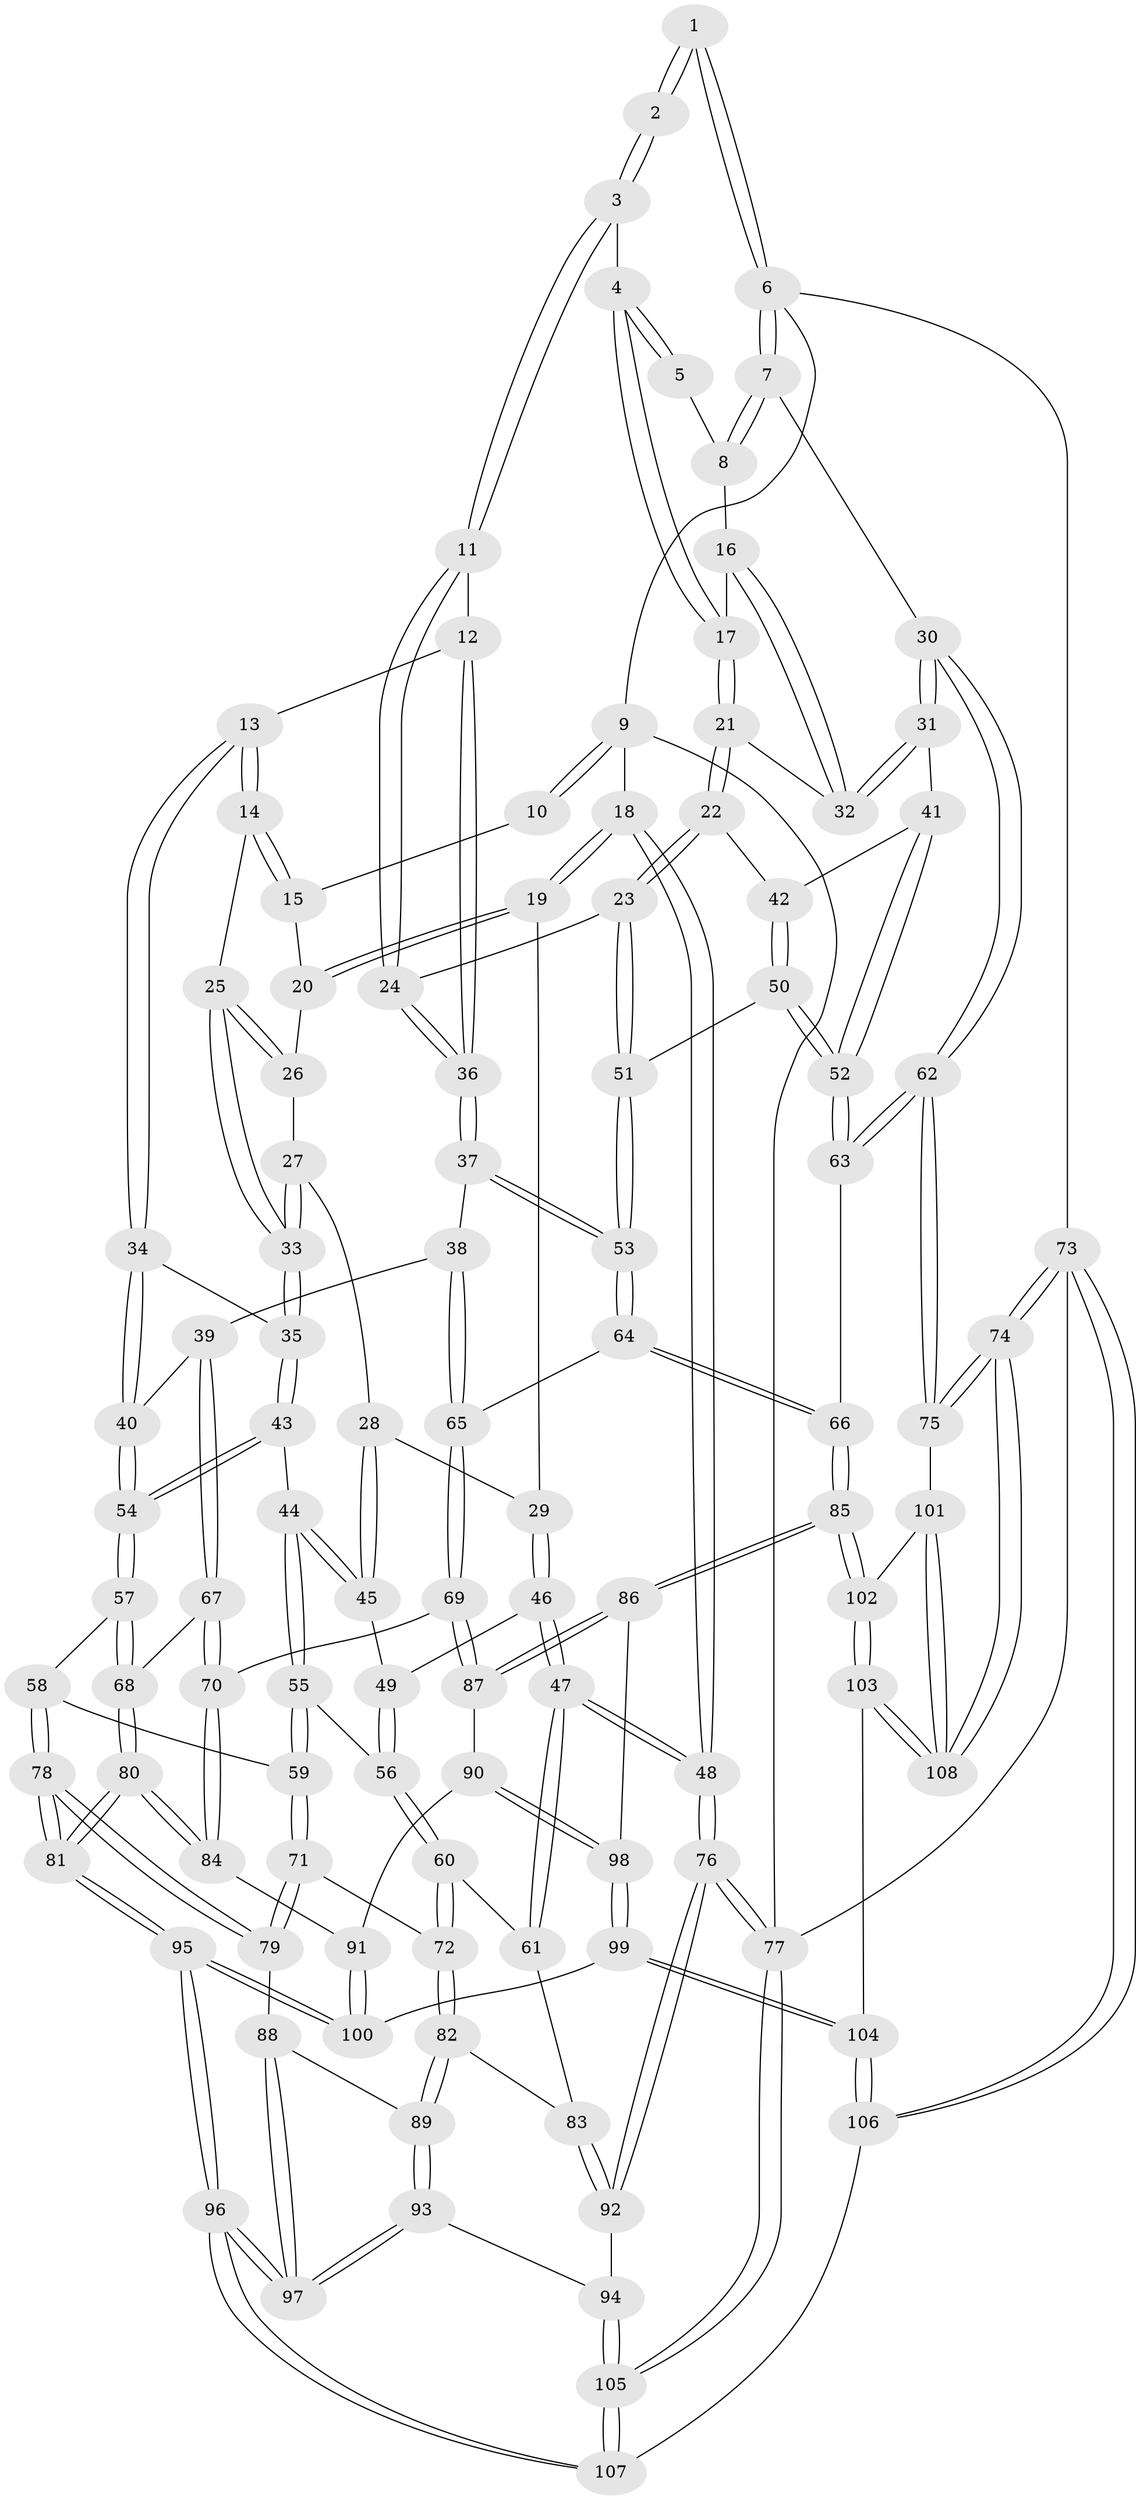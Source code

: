 // Generated by graph-tools (version 1.1) at 2025/11/02/27/25 16:11:56]
// undirected, 108 vertices, 267 edges
graph export_dot {
graph [start="1"]
  node [color=gray90,style=filled];
  1 [pos="+1+0"];
  2 [pos="+0.5308859119969804+0"];
  3 [pos="+0.6248453093772497+0.04203976746061251"];
  4 [pos="+0.6640988038464544+0.05710160986890878"];
  5 [pos="+0.8943113576615461+0.03784050017510125"];
  6 [pos="+1+0"];
  7 [pos="+1+0.22149733764044538"];
  8 [pos="+0.9028781952050876+0.08814182839735651"];
  9 [pos="+0+0"];
  10 [pos="+0.49161059999987317+0"];
  11 [pos="+0.623010987645441+0.05817560237633873"];
  12 [pos="+0.5086840348012952+0.23520258057645788"];
  13 [pos="+0.4518628449326443+0.25267709286971163"];
  14 [pos="+0.407020439068736+0.16309027409152144"];
  15 [pos="+0.39069230196931526+0.0204082462543708"];
  16 [pos="+0.8698021838560824+0.14501331216581398"];
  17 [pos="+0.8369675131996408+0.18604749062338713"];
  18 [pos="+0+0"];
  19 [pos="+0+0"];
  20 [pos="+0.23485871687856355+0.11480504136994035"];
  21 [pos="+0.8362031738065808+0.22508270077098363"];
  22 [pos="+0.8138080384325723+0.2820692877446909"];
  23 [pos="+0.7863099140895062+0.3003303689199315"];
  24 [pos="+0.6896925227874554+0.33073779719692553"];
  25 [pos="+0.31416376523857037+0.21838889499508862"];
  26 [pos="+0.23577452179495934+0.12406022742554725"];
  27 [pos="+0.21727464468580074+0.19742369290997852"];
  28 [pos="+0.1379066451560003+0.2831475273954775"];
  29 [pos="+0.10080776735359598+0.27581985363287126"];
  30 [pos="+1+0.24379979668305782"];
  31 [pos="+1+0.25637623817838223"];
  32 [pos="+1+0.23641373347951802"];
  33 [pos="+0.3121968523363546+0.33165121453874985"];
  34 [pos="+0.41442064137441964+0.33225083843217973"];
  35 [pos="+0.3195673722348803+0.3616717486177511"];
  36 [pos="+0.6812250847319894+0.3400394439048803"];
  37 [pos="+0.6772164992512693+0.34958432133336403"];
  38 [pos="+0.6001524285020605+0.4144905082571682"];
  39 [pos="+0.5533643268502904+0.4253438287835182"];
  40 [pos="+0.5322561113937672+0.4201040168182793"];
  41 [pos="+0.9766104657083494+0.3429779946149341"];
  42 [pos="+0.9152062394986022+0.3376683998276466"];
  43 [pos="+0.3072542779091643+0.37443569907633334"];
  44 [pos="+0.29695326108090636+0.3794039580330241"];
  45 [pos="+0.19725768387428325+0.3369384481271993"];
  46 [pos="+0.025956681572308137+0.417366146631958"];
  47 [pos="+0+0.49588228708248744"];
  48 [pos="+0+0.49622451719613064"];
  49 [pos="+0.09236293979731124+0.43709253024644795"];
  50 [pos="+0.87944069675458+0.46758390987850534"];
  51 [pos="+0.8653681611479367+0.4671804025243022"];
  52 [pos="+0.9436260986621487+0.4974784374303408"];
  53 [pos="+0.7810719598286242+0.5095912616336087"];
  54 [pos="+0.4140036200724067+0.5197433878100173"];
  55 [pos="+0.2645643238928748+0.43973950483700935"];
  56 [pos="+0.13794804510695985+0.4739413063437615"];
  57 [pos="+0.4117822172840758+0.5632652077919702"];
  58 [pos="+0.2971458121158214+0.5512120103674398"];
  59 [pos="+0.26843309044220764+0.5460988022463666"];
  60 [pos="+0.1282726453088715+0.5800761862713409"];
  61 [pos="+0+0.5615196055187284"];
  62 [pos="+1+0.6327995163735511"];
  63 [pos="+1+0.6172825124174991"];
  64 [pos="+0.7604141822942481+0.5933909522970253"];
  65 [pos="+0.6718271906205138+0.6023550396162947"];
  66 [pos="+0.8613501692888698+0.6891144957658275"];
  67 [pos="+0.5407116595864255+0.4937002034769242"];
  68 [pos="+0.4306510821579442+0.5967332408631129"];
  69 [pos="+0.655177253064426+0.6152830404958812"];
  70 [pos="+0.5647304237732772+0.6349512306879536"];
  71 [pos="+0.22412683503092967+0.6178803280830281"];
  72 [pos="+0.16789074989933095+0.6208619986864781"];
  73 [pos="+1+1"];
  74 [pos="+1+1"];
  75 [pos="+1+0.8263615316232438"];
  76 [pos="+0+0.7271304936792456"];
  77 [pos="+0+1"];
  78 [pos="+0.40635116866398857+0.7049006550370479"];
  79 [pos="+0.29601382811787963+0.6991731932713864"];
  80 [pos="+0.4581363252962276+0.6941888086452364"];
  81 [pos="+0.44607892076187355+0.7084021797547756"];
  82 [pos="+0.12677444129399157+0.6870682964699479"];
  83 [pos="+0.07440721074354197+0.6998699482739142"];
  84 [pos="+0.49045077584678387+0.6865017753830556"];
  85 [pos="+0.826963503790682+0.7777621208927041"];
  86 [pos="+0.7601307819579809+0.7685497739107452"];
  87 [pos="+0.6740085832233097+0.740554644829698"];
  88 [pos="+0.2747412601337824+0.7338079384312373"];
  89 [pos="+0.1617820138885836+0.7831385325257294"];
  90 [pos="+0.6432300600793102+0.7619958157499029"];
  91 [pos="+0.5611283154075192+0.7321791388746237"];
  92 [pos="+0+0.7574149435900084"];
  93 [pos="+0.1471131278419902+0.8360809936043961"];
  94 [pos="+0.08225554243461292+0.8406560700983863"];
  95 [pos="+0.4451074381286855+0.8364339472194756"];
  96 [pos="+0.35083699996383216+1"];
  97 [pos="+0.2800342499651591+0.9753438383192641"];
  98 [pos="+0.6354011785126438+0.8387604140233622"];
  99 [pos="+0.6310219240384619+0.8514016900726203"];
  100 [pos="+0.6039547546659698+0.842756109428921"];
  101 [pos="+0.8612502909637383+0.8407030707380586"];
  102 [pos="+0.831757743550528+0.8321849064236964"];
  103 [pos="+0.8023893998367873+0.8929503154709849"];
  104 [pos="+0.714816646691441+1"];
  105 [pos="+0+1"];
  106 [pos="+0.6759849817080741+1"];
  107 [pos="+0.35517736541676936+1"];
  108 [pos="+1+1"];
  1 -- 2;
  1 -- 2;
  1 -- 6;
  1 -- 6;
  2 -- 3;
  2 -- 3;
  3 -- 4;
  3 -- 11;
  3 -- 11;
  4 -- 5;
  4 -- 5;
  4 -- 17;
  4 -- 17;
  5 -- 8;
  6 -- 7;
  6 -- 7;
  6 -- 9;
  6 -- 73;
  7 -- 8;
  7 -- 8;
  7 -- 30;
  8 -- 16;
  9 -- 10;
  9 -- 10;
  9 -- 18;
  9 -- 77;
  10 -- 15;
  11 -- 12;
  11 -- 24;
  11 -- 24;
  12 -- 13;
  12 -- 36;
  12 -- 36;
  13 -- 14;
  13 -- 14;
  13 -- 34;
  13 -- 34;
  14 -- 15;
  14 -- 15;
  14 -- 25;
  15 -- 20;
  16 -- 17;
  16 -- 32;
  16 -- 32;
  17 -- 21;
  17 -- 21;
  18 -- 19;
  18 -- 19;
  18 -- 48;
  18 -- 48;
  19 -- 20;
  19 -- 20;
  19 -- 29;
  20 -- 26;
  21 -- 22;
  21 -- 22;
  21 -- 32;
  22 -- 23;
  22 -- 23;
  22 -- 42;
  23 -- 24;
  23 -- 51;
  23 -- 51;
  24 -- 36;
  24 -- 36;
  25 -- 26;
  25 -- 26;
  25 -- 33;
  25 -- 33;
  26 -- 27;
  27 -- 28;
  27 -- 33;
  27 -- 33;
  28 -- 29;
  28 -- 45;
  28 -- 45;
  29 -- 46;
  29 -- 46;
  30 -- 31;
  30 -- 31;
  30 -- 62;
  30 -- 62;
  31 -- 32;
  31 -- 32;
  31 -- 41;
  33 -- 35;
  33 -- 35;
  34 -- 35;
  34 -- 40;
  34 -- 40;
  35 -- 43;
  35 -- 43;
  36 -- 37;
  36 -- 37;
  37 -- 38;
  37 -- 53;
  37 -- 53;
  38 -- 39;
  38 -- 65;
  38 -- 65;
  39 -- 40;
  39 -- 67;
  39 -- 67;
  40 -- 54;
  40 -- 54;
  41 -- 42;
  41 -- 52;
  41 -- 52;
  42 -- 50;
  42 -- 50;
  43 -- 44;
  43 -- 54;
  43 -- 54;
  44 -- 45;
  44 -- 45;
  44 -- 55;
  44 -- 55;
  45 -- 49;
  46 -- 47;
  46 -- 47;
  46 -- 49;
  47 -- 48;
  47 -- 48;
  47 -- 61;
  47 -- 61;
  48 -- 76;
  48 -- 76;
  49 -- 56;
  49 -- 56;
  50 -- 51;
  50 -- 52;
  50 -- 52;
  51 -- 53;
  51 -- 53;
  52 -- 63;
  52 -- 63;
  53 -- 64;
  53 -- 64;
  54 -- 57;
  54 -- 57;
  55 -- 56;
  55 -- 59;
  55 -- 59;
  56 -- 60;
  56 -- 60;
  57 -- 58;
  57 -- 68;
  57 -- 68;
  58 -- 59;
  58 -- 78;
  58 -- 78;
  59 -- 71;
  59 -- 71;
  60 -- 61;
  60 -- 72;
  60 -- 72;
  61 -- 83;
  62 -- 63;
  62 -- 63;
  62 -- 75;
  62 -- 75;
  63 -- 66;
  64 -- 65;
  64 -- 66;
  64 -- 66;
  65 -- 69;
  65 -- 69;
  66 -- 85;
  66 -- 85;
  67 -- 68;
  67 -- 70;
  67 -- 70;
  68 -- 80;
  68 -- 80;
  69 -- 70;
  69 -- 87;
  69 -- 87;
  70 -- 84;
  70 -- 84;
  71 -- 72;
  71 -- 79;
  71 -- 79;
  72 -- 82;
  72 -- 82;
  73 -- 74;
  73 -- 74;
  73 -- 106;
  73 -- 106;
  73 -- 77;
  74 -- 75;
  74 -- 75;
  74 -- 108;
  74 -- 108;
  75 -- 101;
  76 -- 77;
  76 -- 77;
  76 -- 92;
  76 -- 92;
  77 -- 105;
  77 -- 105;
  78 -- 79;
  78 -- 79;
  78 -- 81;
  78 -- 81;
  79 -- 88;
  80 -- 81;
  80 -- 81;
  80 -- 84;
  80 -- 84;
  81 -- 95;
  81 -- 95;
  82 -- 83;
  82 -- 89;
  82 -- 89;
  83 -- 92;
  83 -- 92;
  84 -- 91;
  85 -- 86;
  85 -- 86;
  85 -- 102;
  85 -- 102;
  86 -- 87;
  86 -- 87;
  86 -- 98;
  87 -- 90;
  88 -- 89;
  88 -- 97;
  88 -- 97;
  89 -- 93;
  89 -- 93;
  90 -- 91;
  90 -- 98;
  90 -- 98;
  91 -- 100;
  91 -- 100;
  92 -- 94;
  93 -- 94;
  93 -- 97;
  93 -- 97;
  94 -- 105;
  94 -- 105;
  95 -- 96;
  95 -- 96;
  95 -- 100;
  95 -- 100;
  96 -- 97;
  96 -- 97;
  96 -- 107;
  96 -- 107;
  98 -- 99;
  98 -- 99;
  99 -- 100;
  99 -- 104;
  99 -- 104;
  101 -- 102;
  101 -- 108;
  101 -- 108;
  102 -- 103;
  102 -- 103;
  103 -- 104;
  103 -- 108;
  103 -- 108;
  104 -- 106;
  104 -- 106;
  105 -- 107;
  105 -- 107;
  106 -- 107;
}
